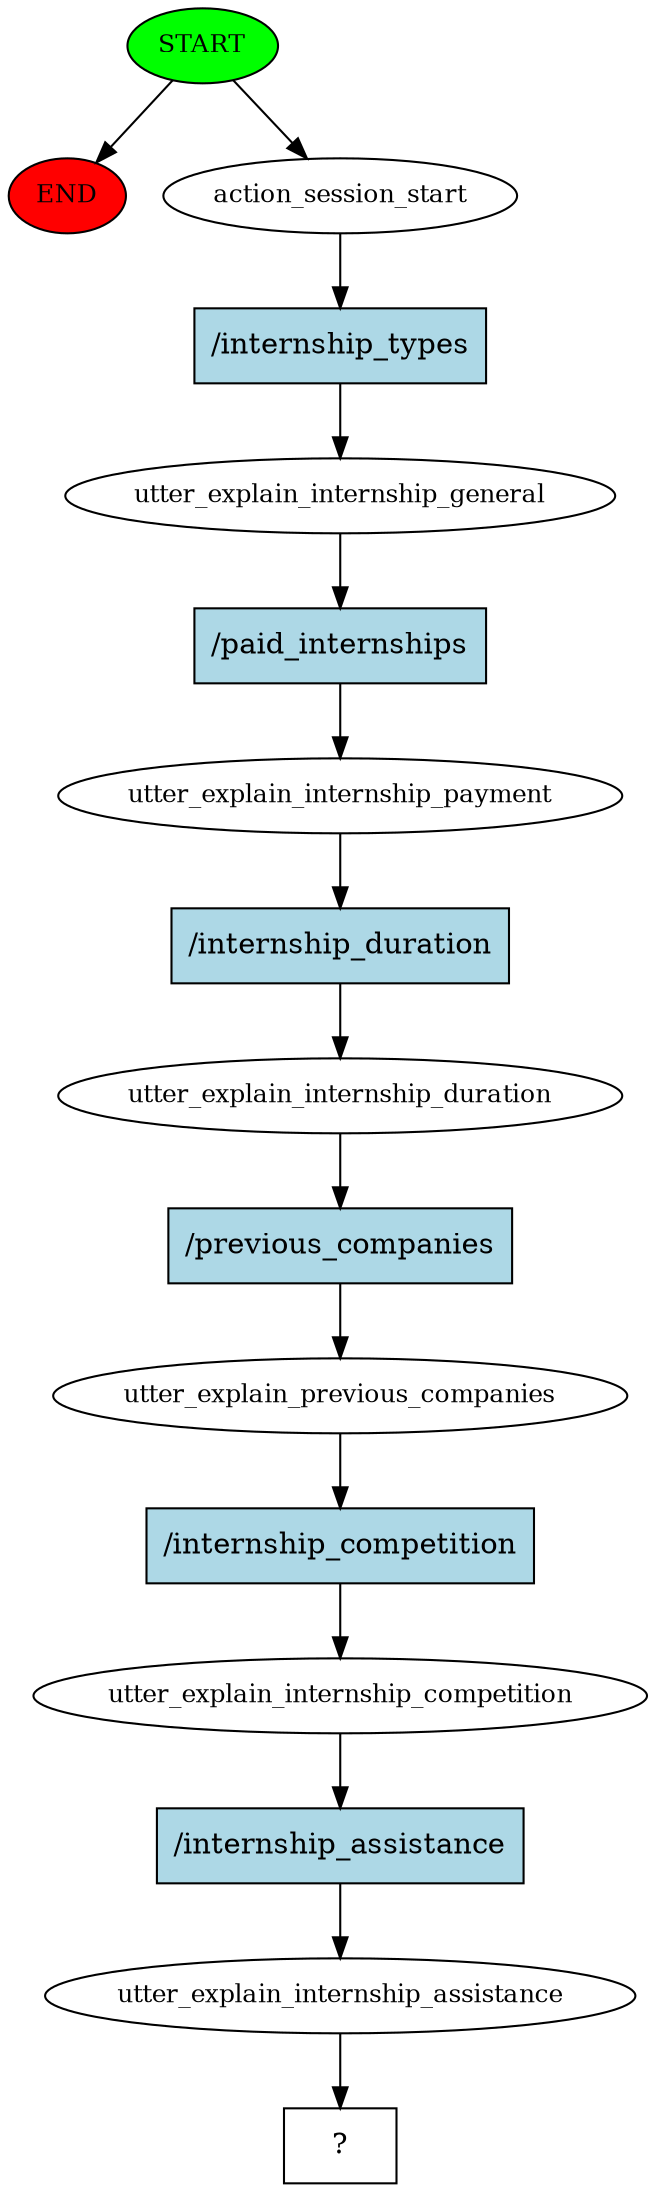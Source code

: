 digraph  {
0 [class="start active", fillcolor=green, fontsize=12, label=START, style=filled];
"-1" [class=end, fillcolor=red, fontsize=12, label=END, style=filled];
1 [class=active, fontsize=12, label=action_session_start];
2 [class=active, fontsize=12, label=utter_explain_internship_general];
3 [class=active, fontsize=12, label=utter_explain_internship_payment];
4 [class=active, fontsize=12, label=utter_explain_internship_duration];
5 [class=active, fontsize=12, label=utter_explain_previous_companies];
6 [class=active, fontsize=12, label=utter_explain_internship_competition];
7 [class=active, fontsize=12, label=utter_explain_internship_assistance];
8 [class="intent dashed active", label="  ?  ", shape=rect];
9 [class="intent active", fillcolor=lightblue, label="/internship_types", shape=rect, style=filled];
10 [class="intent active", fillcolor=lightblue, label="/paid_internships", shape=rect, style=filled];
11 [class="intent active", fillcolor=lightblue, label="/internship_duration", shape=rect, style=filled];
12 [class="intent active", fillcolor=lightblue, label="/previous_companies", shape=rect, style=filled];
13 [class="intent active", fillcolor=lightblue, label="/internship_competition", shape=rect, style=filled];
14 [class="intent active", fillcolor=lightblue, label="/internship_assistance", shape=rect, style=filled];
0 -> "-1"  [class="", key=NONE, label=""];
0 -> 1  [class=active, key=NONE, label=""];
1 -> 9  [class=active, key=0];
2 -> 10  [class=active, key=0];
3 -> 11  [class=active, key=0];
4 -> 12  [class=active, key=0];
5 -> 13  [class=active, key=0];
6 -> 14  [class=active, key=0];
7 -> 8  [class=active, key=NONE, label=""];
9 -> 2  [class=active, key=0];
10 -> 3  [class=active, key=0];
11 -> 4  [class=active, key=0];
12 -> 5  [class=active, key=0];
13 -> 6  [class=active, key=0];
14 -> 7  [class=active, key=0];
}
